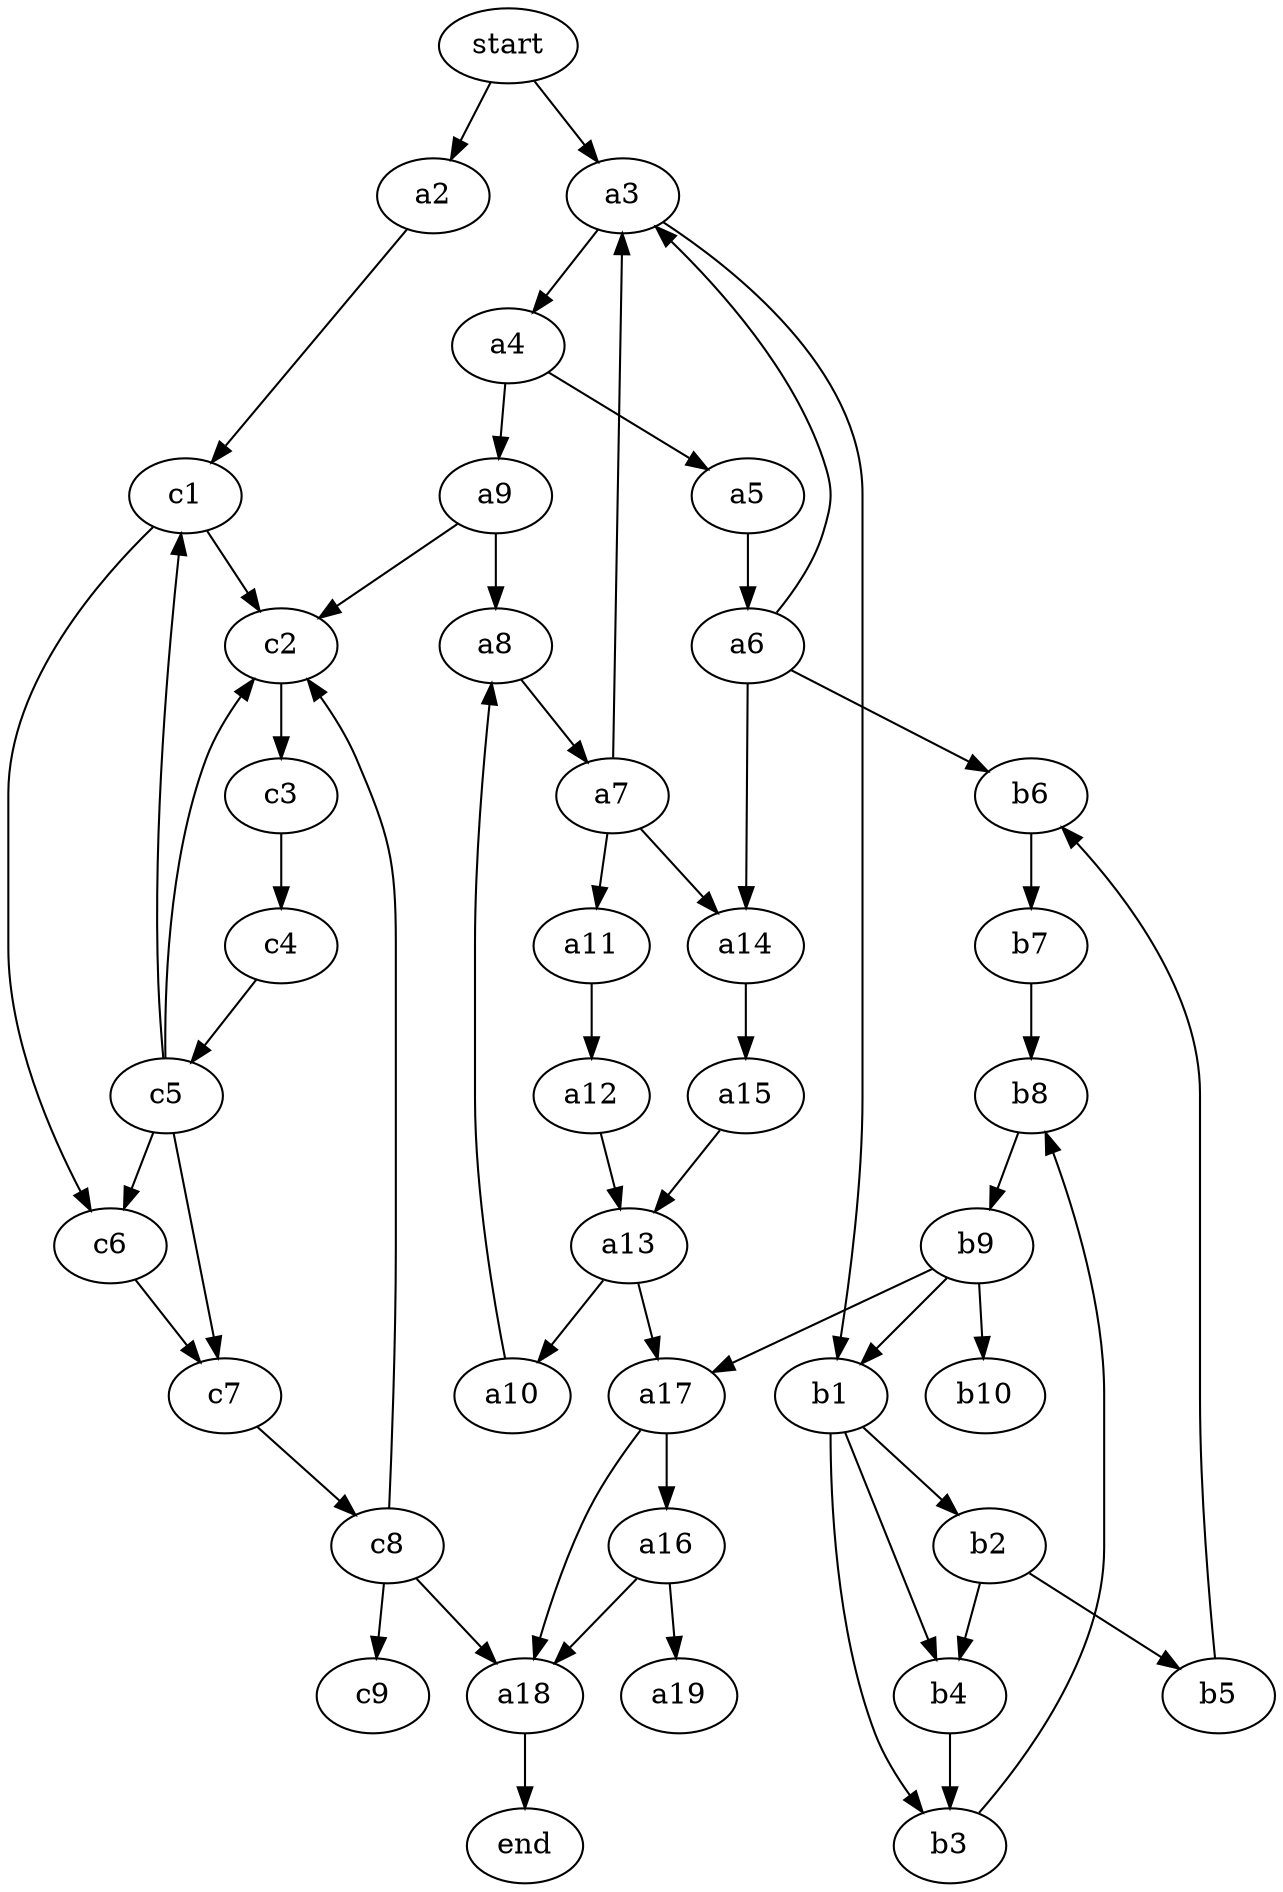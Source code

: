 digraph G {
start->a2;
start->a3;
a3->a4;
a4->a9;
a4->a5;
a5->a6;
a6->a3;
a6->a14;
a7->a3;
a7->a14;
a7->a11;
a8->a7;
a9->a8;
a10->a8;
a11->a12;
a12->a13;
a13->a10;
a13->a17;
a14->a15;
a15->a13;
a16->a18;
a17->a18;
a17->a16;
a16->a19;

b1->b2;
b1->b3;
b1->b4;
b2->b4;
b4->b3;
b2->b5;
b5->b6;
b6->b7;
b7->b8;
b8->b9;
b9->b1;
b3->b8;
b9->a17;
b9->b10;

a3->b1;
a6->b6;
a2->c1;
a9->c2;

c1->c2;
c2->c3;
c3->c4;
c5->c6;
c1->c6;
c4->c5;
c5->c7;
c5->c2;
c5->c1;
c6->c7;
c7->c8;
c8->c2;
c8->a18;
c8->c9;

a18->end;
}
